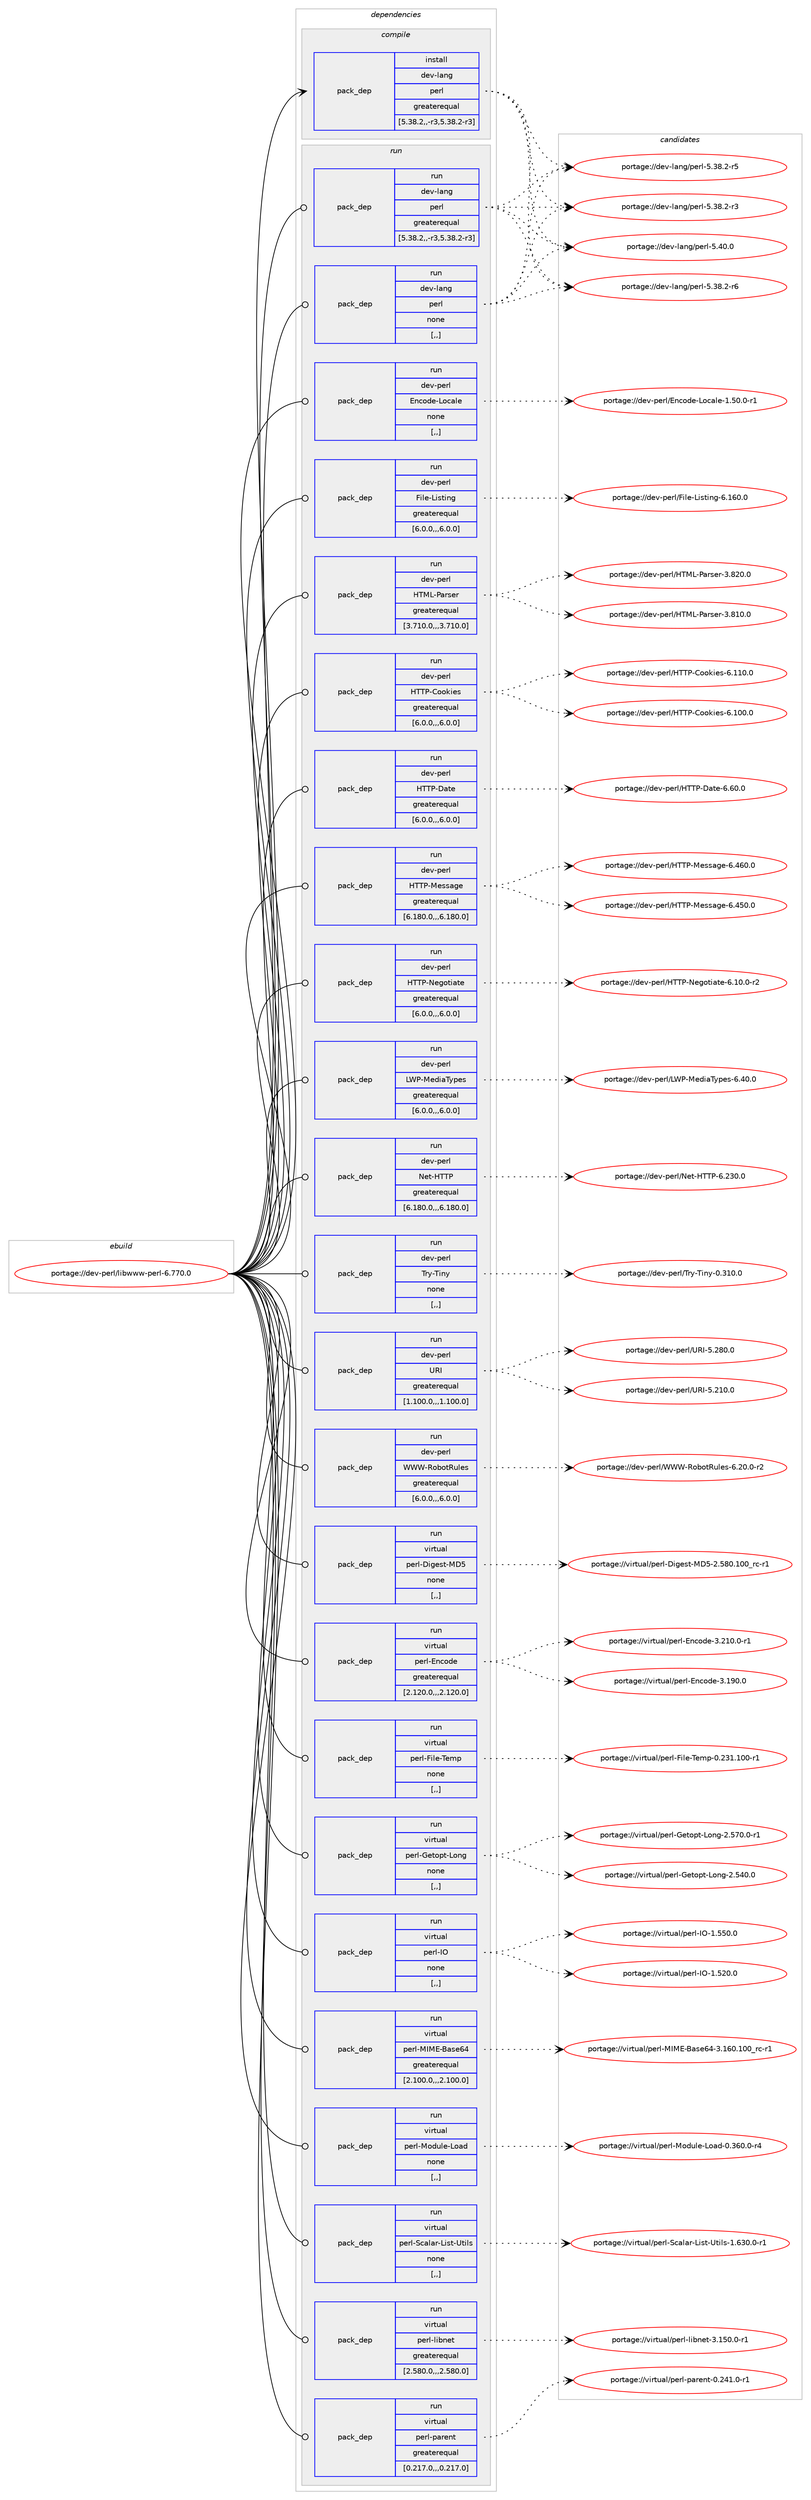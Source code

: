 digraph prolog {

# *************
# Graph options
# *************

newrank=true;
concentrate=true;
compound=true;
graph [rankdir=LR,fontname=Helvetica,fontsize=10,ranksep=1.5];#, ranksep=2.5, nodesep=0.2];
edge  [arrowhead=vee];
node  [fontname=Helvetica,fontsize=10];

# **********
# The ebuild
# **********

subgraph cluster_leftcol {
color=gray;
label=<<i>ebuild</i>>;
id [label="portage://dev-perl/libwww-perl-6.770.0", color=red, width=4, href="../dev-perl/libwww-perl-6.770.0.svg"];
}

# ****************
# The dependencies
# ****************

subgraph cluster_midcol {
color=gray;
label=<<i>dependencies</i>>;
subgraph cluster_compile {
fillcolor="#eeeeee";
style=filled;
label=<<i>compile</i>>;
subgraph pack108403 {
dependency139742 [label=<<TABLE BORDER="0" CELLBORDER="1" CELLSPACING="0" CELLPADDING="4" WIDTH="220"><TR><TD ROWSPAN="6" CELLPADDING="30">pack_dep</TD></TR><TR><TD WIDTH="110">install</TD></TR><TR><TD>dev-lang</TD></TR><TR><TD>perl</TD></TR><TR><TD>greaterequal</TD></TR><TR><TD>[5.38.2,,-r3,5.38.2-r3]</TD></TR></TABLE>>, shape=none, color=blue];
}
id:e -> dependency139742:w [weight=20,style="solid",arrowhead="vee"];
}
subgraph cluster_compileandrun {
fillcolor="#eeeeee";
style=filled;
label=<<i>compile and run</i>>;
}
subgraph cluster_run {
fillcolor="#eeeeee";
style=filled;
label=<<i>run</i>>;
subgraph pack108404 {
dependency139743 [label=<<TABLE BORDER="0" CELLBORDER="1" CELLSPACING="0" CELLPADDING="4" WIDTH="220"><TR><TD ROWSPAN="6" CELLPADDING="30">pack_dep</TD></TR><TR><TD WIDTH="110">run</TD></TR><TR><TD>dev-lang</TD></TR><TR><TD>perl</TD></TR><TR><TD>greaterequal</TD></TR><TR><TD>[5.38.2,,-r3,5.38.2-r3]</TD></TR></TABLE>>, shape=none, color=blue];
}
id:e -> dependency139743:w [weight=20,style="solid",arrowhead="odot"];
subgraph pack108405 {
dependency139744 [label=<<TABLE BORDER="0" CELLBORDER="1" CELLSPACING="0" CELLPADDING="4" WIDTH="220"><TR><TD ROWSPAN="6" CELLPADDING="30">pack_dep</TD></TR><TR><TD WIDTH="110">run</TD></TR><TR><TD>dev-lang</TD></TR><TR><TD>perl</TD></TR><TR><TD>none</TD></TR><TR><TD>[,,]</TD></TR></TABLE>>, shape=none, color=blue];
}
id:e -> dependency139744:w [weight=20,style="solid",arrowhead="odot"];
subgraph pack108406 {
dependency139745 [label=<<TABLE BORDER="0" CELLBORDER="1" CELLSPACING="0" CELLPADDING="4" WIDTH="220"><TR><TD ROWSPAN="6" CELLPADDING="30">pack_dep</TD></TR><TR><TD WIDTH="110">run</TD></TR><TR><TD>dev-perl</TD></TR><TR><TD>Encode-Locale</TD></TR><TR><TD>none</TD></TR><TR><TD>[,,]</TD></TR></TABLE>>, shape=none, color=blue];
}
id:e -> dependency139745:w [weight=20,style="solid",arrowhead="odot"];
subgraph pack108407 {
dependency139746 [label=<<TABLE BORDER="0" CELLBORDER="1" CELLSPACING="0" CELLPADDING="4" WIDTH="220"><TR><TD ROWSPAN="6" CELLPADDING="30">pack_dep</TD></TR><TR><TD WIDTH="110">run</TD></TR><TR><TD>dev-perl</TD></TR><TR><TD>File-Listing</TD></TR><TR><TD>greaterequal</TD></TR><TR><TD>[6.0.0,,,6.0.0]</TD></TR></TABLE>>, shape=none, color=blue];
}
id:e -> dependency139746:w [weight=20,style="solid",arrowhead="odot"];
subgraph pack108408 {
dependency139747 [label=<<TABLE BORDER="0" CELLBORDER="1" CELLSPACING="0" CELLPADDING="4" WIDTH="220"><TR><TD ROWSPAN="6" CELLPADDING="30">pack_dep</TD></TR><TR><TD WIDTH="110">run</TD></TR><TR><TD>dev-perl</TD></TR><TR><TD>HTML-Parser</TD></TR><TR><TD>greaterequal</TD></TR><TR><TD>[3.710.0,,,3.710.0]</TD></TR></TABLE>>, shape=none, color=blue];
}
id:e -> dependency139747:w [weight=20,style="solid",arrowhead="odot"];
subgraph pack108409 {
dependency139748 [label=<<TABLE BORDER="0" CELLBORDER="1" CELLSPACING="0" CELLPADDING="4" WIDTH="220"><TR><TD ROWSPAN="6" CELLPADDING="30">pack_dep</TD></TR><TR><TD WIDTH="110">run</TD></TR><TR><TD>dev-perl</TD></TR><TR><TD>HTTP-Cookies</TD></TR><TR><TD>greaterequal</TD></TR><TR><TD>[6.0.0,,,6.0.0]</TD></TR></TABLE>>, shape=none, color=blue];
}
id:e -> dependency139748:w [weight=20,style="solid",arrowhead="odot"];
subgraph pack108410 {
dependency139749 [label=<<TABLE BORDER="0" CELLBORDER="1" CELLSPACING="0" CELLPADDING="4" WIDTH="220"><TR><TD ROWSPAN="6" CELLPADDING="30">pack_dep</TD></TR><TR><TD WIDTH="110">run</TD></TR><TR><TD>dev-perl</TD></TR><TR><TD>HTTP-Date</TD></TR><TR><TD>greaterequal</TD></TR><TR><TD>[6.0.0,,,6.0.0]</TD></TR></TABLE>>, shape=none, color=blue];
}
id:e -> dependency139749:w [weight=20,style="solid",arrowhead="odot"];
subgraph pack108411 {
dependency139750 [label=<<TABLE BORDER="0" CELLBORDER="1" CELLSPACING="0" CELLPADDING="4" WIDTH="220"><TR><TD ROWSPAN="6" CELLPADDING="30">pack_dep</TD></TR><TR><TD WIDTH="110">run</TD></TR><TR><TD>dev-perl</TD></TR><TR><TD>HTTP-Message</TD></TR><TR><TD>greaterequal</TD></TR><TR><TD>[6.180.0,,,6.180.0]</TD></TR></TABLE>>, shape=none, color=blue];
}
id:e -> dependency139750:w [weight=20,style="solid",arrowhead="odot"];
subgraph pack108412 {
dependency139751 [label=<<TABLE BORDER="0" CELLBORDER="1" CELLSPACING="0" CELLPADDING="4" WIDTH="220"><TR><TD ROWSPAN="6" CELLPADDING="30">pack_dep</TD></TR><TR><TD WIDTH="110">run</TD></TR><TR><TD>dev-perl</TD></TR><TR><TD>HTTP-Negotiate</TD></TR><TR><TD>greaterequal</TD></TR><TR><TD>[6.0.0,,,6.0.0]</TD></TR></TABLE>>, shape=none, color=blue];
}
id:e -> dependency139751:w [weight=20,style="solid",arrowhead="odot"];
subgraph pack108413 {
dependency139752 [label=<<TABLE BORDER="0" CELLBORDER="1" CELLSPACING="0" CELLPADDING="4" WIDTH="220"><TR><TD ROWSPAN="6" CELLPADDING="30">pack_dep</TD></TR><TR><TD WIDTH="110">run</TD></TR><TR><TD>dev-perl</TD></TR><TR><TD>LWP-MediaTypes</TD></TR><TR><TD>greaterequal</TD></TR><TR><TD>[6.0.0,,,6.0.0]</TD></TR></TABLE>>, shape=none, color=blue];
}
id:e -> dependency139752:w [weight=20,style="solid",arrowhead="odot"];
subgraph pack108414 {
dependency139753 [label=<<TABLE BORDER="0" CELLBORDER="1" CELLSPACING="0" CELLPADDING="4" WIDTH="220"><TR><TD ROWSPAN="6" CELLPADDING="30">pack_dep</TD></TR><TR><TD WIDTH="110">run</TD></TR><TR><TD>dev-perl</TD></TR><TR><TD>Net-HTTP</TD></TR><TR><TD>greaterequal</TD></TR><TR><TD>[6.180.0,,,6.180.0]</TD></TR></TABLE>>, shape=none, color=blue];
}
id:e -> dependency139753:w [weight=20,style="solid",arrowhead="odot"];
subgraph pack108415 {
dependency139754 [label=<<TABLE BORDER="0" CELLBORDER="1" CELLSPACING="0" CELLPADDING="4" WIDTH="220"><TR><TD ROWSPAN="6" CELLPADDING="30">pack_dep</TD></TR><TR><TD WIDTH="110">run</TD></TR><TR><TD>dev-perl</TD></TR><TR><TD>Try-Tiny</TD></TR><TR><TD>none</TD></TR><TR><TD>[,,]</TD></TR></TABLE>>, shape=none, color=blue];
}
id:e -> dependency139754:w [weight=20,style="solid",arrowhead="odot"];
subgraph pack108416 {
dependency139755 [label=<<TABLE BORDER="0" CELLBORDER="1" CELLSPACING="0" CELLPADDING="4" WIDTH="220"><TR><TD ROWSPAN="6" CELLPADDING="30">pack_dep</TD></TR><TR><TD WIDTH="110">run</TD></TR><TR><TD>dev-perl</TD></TR><TR><TD>URI</TD></TR><TR><TD>greaterequal</TD></TR><TR><TD>[1.100.0,,,1.100.0]</TD></TR></TABLE>>, shape=none, color=blue];
}
id:e -> dependency139755:w [weight=20,style="solid",arrowhead="odot"];
subgraph pack108417 {
dependency139756 [label=<<TABLE BORDER="0" CELLBORDER="1" CELLSPACING="0" CELLPADDING="4" WIDTH="220"><TR><TD ROWSPAN="6" CELLPADDING="30">pack_dep</TD></TR><TR><TD WIDTH="110">run</TD></TR><TR><TD>dev-perl</TD></TR><TR><TD>WWW-RobotRules</TD></TR><TR><TD>greaterequal</TD></TR><TR><TD>[6.0.0,,,6.0.0]</TD></TR></TABLE>>, shape=none, color=blue];
}
id:e -> dependency139756:w [weight=20,style="solid",arrowhead="odot"];
subgraph pack108418 {
dependency139757 [label=<<TABLE BORDER="0" CELLBORDER="1" CELLSPACING="0" CELLPADDING="4" WIDTH="220"><TR><TD ROWSPAN="6" CELLPADDING="30">pack_dep</TD></TR><TR><TD WIDTH="110">run</TD></TR><TR><TD>virtual</TD></TR><TR><TD>perl-Digest-MD5</TD></TR><TR><TD>none</TD></TR><TR><TD>[,,]</TD></TR></TABLE>>, shape=none, color=blue];
}
id:e -> dependency139757:w [weight=20,style="solid",arrowhead="odot"];
subgraph pack108419 {
dependency139758 [label=<<TABLE BORDER="0" CELLBORDER="1" CELLSPACING="0" CELLPADDING="4" WIDTH="220"><TR><TD ROWSPAN="6" CELLPADDING="30">pack_dep</TD></TR><TR><TD WIDTH="110">run</TD></TR><TR><TD>virtual</TD></TR><TR><TD>perl-Encode</TD></TR><TR><TD>greaterequal</TD></TR><TR><TD>[2.120.0,,,2.120.0]</TD></TR></TABLE>>, shape=none, color=blue];
}
id:e -> dependency139758:w [weight=20,style="solid",arrowhead="odot"];
subgraph pack108420 {
dependency139759 [label=<<TABLE BORDER="0" CELLBORDER="1" CELLSPACING="0" CELLPADDING="4" WIDTH="220"><TR><TD ROWSPAN="6" CELLPADDING="30">pack_dep</TD></TR><TR><TD WIDTH="110">run</TD></TR><TR><TD>virtual</TD></TR><TR><TD>perl-File-Temp</TD></TR><TR><TD>none</TD></TR><TR><TD>[,,]</TD></TR></TABLE>>, shape=none, color=blue];
}
id:e -> dependency139759:w [weight=20,style="solid",arrowhead="odot"];
subgraph pack108421 {
dependency139760 [label=<<TABLE BORDER="0" CELLBORDER="1" CELLSPACING="0" CELLPADDING="4" WIDTH="220"><TR><TD ROWSPAN="6" CELLPADDING="30">pack_dep</TD></TR><TR><TD WIDTH="110">run</TD></TR><TR><TD>virtual</TD></TR><TR><TD>perl-Getopt-Long</TD></TR><TR><TD>none</TD></TR><TR><TD>[,,]</TD></TR></TABLE>>, shape=none, color=blue];
}
id:e -> dependency139760:w [weight=20,style="solid",arrowhead="odot"];
subgraph pack108422 {
dependency139761 [label=<<TABLE BORDER="0" CELLBORDER="1" CELLSPACING="0" CELLPADDING="4" WIDTH="220"><TR><TD ROWSPAN="6" CELLPADDING="30">pack_dep</TD></TR><TR><TD WIDTH="110">run</TD></TR><TR><TD>virtual</TD></TR><TR><TD>perl-IO</TD></TR><TR><TD>none</TD></TR><TR><TD>[,,]</TD></TR></TABLE>>, shape=none, color=blue];
}
id:e -> dependency139761:w [weight=20,style="solid",arrowhead="odot"];
subgraph pack108423 {
dependency139762 [label=<<TABLE BORDER="0" CELLBORDER="1" CELLSPACING="0" CELLPADDING="4" WIDTH="220"><TR><TD ROWSPAN="6" CELLPADDING="30">pack_dep</TD></TR><TR><TD WIDTH="110">run</TD></TR><TR><TD>virtual</TD></TR><TR><TD>perl-MIME-Base64</TD></TR><TR><TD>greaterequal</TD></TR><TR><TD>[2.100.0,,,2.100.0]</TD></TR></TABLE>>, shape=none, color=blue];
}
id:e -> dependency139762:w [weight=20,style="solid",arrowhead="odot"];
subgraph pack108424 {
dependency139763 [label=<<TABLE BORDER="0" CELLBORDER="1" CELLSPACING="0" CELLPADDING="4" WIDTH="220"><TR><TD ROWSPAN="6" CELLPADDING="30">pack_dep</TD></TR><TR><TD WIDTH="110">run</TD></TR><TR><TD>virtual</TD></TR><TR><TD>perl-Module-Load</TD></TR><TR><TD>none</TD></TR><TR><TD>[,,]</TD></TR></TABLE>>, shape=none, color=blue];
}
id:e -> dependency139763:w [weight=20,style="solid",arrowhead="odot"];
subgraph pack108425 {
dependency139764 [label=<<TABLE BORDER="0" CELLBORDER="1" CELLSPACING="0" CELLPADDING="4" WIDTH="220"><TR><TD ROWSPAN="6" CELLPADDING="30">pack_dep</TD></TR><TR><TD WIDTH="110">run</TD></TR><TR><TD>virtual</TD></TR><TR><TD>perl-Scalar-List-Utils</TD></TR><TR><TD>none</TD></TR><TR><TD>[,,]</TD></TR></TABLE>>, shape=none, color=blue];
}
id:e -> dependency139764:w [weight=20,style="solid",arrowhead="odot"];
subgraph pack108426 {
dependency139765 [label=<<TABLE BORDER="0" CELLBORDER="1" CELLSPACING="0" CELLPADDING="4" WIDTH="220"><TR><TD ROWSPAN="6" CELLPADDING="30">pack_dep</TD></TR><TR><TD WIDTH="110">run</TD></TR><TR><TD>virtual</TD></TR><TR><TD>perl-libnet</TD></TR><TR><TD>greaterequal</TD></TR><TR><TD>[2.580.0,,,2.580.0]</TD></TR></TABLE>>, shape=none, color=blue];
}
id:e -> dependency139765:w [weight=20,style="solid",arrowhead="odot"];
subgraph pack108427 {
dependency139766 [label=<<TABLE BORDER="0" CELLBORDER="1" CELLSPACING="0" CELLPADDING="4" WIDTH="220"><TR><TD ROWSPAN="6" CELLPADDING="30">pack_dep</TD></TR><TR><TD WIDTH="110">run</TD></TR><TR><TD>virtual</TD></TR><TR><TD>perl-parent</TD></TR><TR><TD>greaterequal</TD></TR><TR><TD>[0.217.0,,,0.217.0]</TD></TR></TABLE>>, shape=none, color=blue];
}
id:e -> dependency139766:w [weight=20,style="solid",arrowhead="odot"];
}
}

# **************
# The candidates
# **************

subgraph cluster_choices {
rank=same;
color=gray;
label=<<i>candidates</i>>;

subgraph choice108403 {
color=black;
nodesep=1;
choice10010111845108971101034711210111410845534652484648 [label="portage://dev-lang/perl-5.40.0", color=red, width=4,href="../dev-lang/perl-5.40.0.svg"];
choice100101118451089711010347112101114108455346515646504511454 [label="portage://dev-lang/perl-5.38.2-r6", color=red, width=4,href="../dev-lang/perl-5.38.2-r6.svg"];
choice100101118451089711010347112101114108455346515646504511453 [label="portage://dev-lang/perl-5.38.2-r5", color=red, width=4,href="../dev-lang/perl-5.38.2-r5.svg"];
choice100101118451089711010347112101114108455346515646504511451 [label="portage://dev-lang/perl-5.38.2-r3", color=red, width=4,href="../dev-lang/perl-5.38.2-r3.svg"];
dependency139742:e -> choice10010111845108971101034711210111410845534652484648:w [style=dotted,weight="100"];
dependency139742:e -> choice100101118451089711010347112101114108455346515646504511454:w [style=dotted,weight="100"];
dependency139742:e -> choice100101118451089711010347112101114108455346515646504511453:w [style=dotted,weight="100"];
dependency139742:e -> choice100101118451089711010347112101114108455346515646504511451:w [style=dotted,weight="100"];
}
subgraph choice108404 {
color=black;
nodesep=1;
choice10010111845108971101034711210111410845534652484648 [label="portage://dev-lang/perl-5.40.0", color=red, width=4,href="../dev-lang/perl-5.40.0.svg"];
choice100101118451089711010347112101114108455346515646504511454 [label="portage://dev-lang/perl-5.38.2-r6", color=red, width=4,href="../dev-lang/perl-5.38.2-r6.svg"];
choice100101118451089711010347112101114108455346515646504511453 [label="portage://dev-lang/perl-5.38.2-r5", color=red, width=4,href="../dev-lang/perl-5.38.2-r5.svg"];
choice100101118451089711010347112101114108455346515646504511451 [label="portage://dev-lang/perl-5.38.2-r3", color=red, width=4,href="../dev-lang/perl-5.38.2-r3.svg"];
dependency139743:e -> choice10010111845108971101034711210111410845534652484648:w [style=dotted,weight="100"];
dependency139743:e -> choice100101118451089711010347112101114108455346515646504511454:w [style=dotted,weight="100"];
dependency139743:e -> choice100101118451089711010347112101114108455346515646504511453:w [style=dotted,weight="100"];
dependency139743:e -> choice100101118451089711010347112101114108455346515646504511451:w [style=dotted,weight="100"];
}
subgraph choice108405 {
color=black;
nodesep=1;
choice10010111845108971101034711210111410845534652484648 [label="portage://dev-lang/perl-5.40.0", color=red, width=4,href="../dev-lang/perl-5.40.0.svg"];
choice100101118451089711010347112101114108455346515646504511454 [label="portage://dev-lang/perl-5.38.2-r6", color=red, width=4,href="../dev-lang/perl-5.38.2-r6.svg"];
choice100101118451089711010347112101114108455346515646504511453 [label="portage://dev-lang/perl-5.38.2-r5", color=red, width=4,href="../dev-lang/perl-5.38.2-r5.svg"];
choice100101118451089711010347112101114108455346515646504511451 [label="portage://dev-lang/perl-5.38.2-r3", color=red, width=4,href="../dev-lang/perl-5.38.2-r3.svg"];
dependency139744:e -> choice10010111845108971101034711210111410845534652484648:w [style=dotted,weight="100"];
dependency139744:e -> choice100101118451089711010347112101114108455346515646504511454:w [style=dotted,weight="100"];
dependency139744:e -> choice100101118451089711010347112101114108455346515646504511453:w [style=dotted,weight="100"];
dependency139744:e -> choice100101118451089711010347112101114108455346515646504511451:w [style=dotted,weight="100"];
}
subgraph choice108406 {
color=black;
nodesep=1;
choice1001011184511210111410847691109911110010145761119997108101454946534846484511449 [label="portage://dev-perl/Encode-Locale-1.50.0-r1", color=red, width=4,href="../dev-perl/Encode-Locale-1.50.0-r1.svg"];
dependency139745:e -> choice1001011184511210111410847691109911110010145761119997108101454946534846484511449:w [style=dotted,weight="100"];
}
subgraph choice108407 {
color=black;
nodesep=1;
choice10010111845112101114108477010510810145761051151161051101034554464954484648 [label="portage://dev-perl/File-Listing-6.160.0", color=red, width=4,href="../dev-perl/File-Listing-6.160.0.svg"];
dependency139746:e -> choice10010111845112101114108477010510810145761051151161051101034554464954484648:w [style=dotted,weight="100"];
}
subgraph choice108408 {
color=black;
nodesep=1;
choice1001011184511210111410847728477764580971141151011144551465650484648 [label="portage://dev-perl/HTML-Parser-3.820.0", color=red, width=4,href="../dev-perl/HTML-Parser-3.820.0.svg"];
choice1001011184511210111410847728477764580971141151011144551465649484648 [label="portage://dev-perl/HTML-Parser-3.810.0", color=red, width=4,href="../dev-perl/HTML-Parser-3.810.0.svg"];
dependency139747:e -> choice1001011184511210111410847728477764580971141151011144551465650484648:w [style=dotted,weight="100"];
dependency139747:e -> choice1001011184511210111410847728477764580971141151011144551465649484648:w [style=dotted,weight="100"];
}
subgraph choice108409 {
color=black;
nodesep=1;
choice10010111845112101114108477284848045671111111071051011154554464949484648 [label="portage://dev-perl/HTTP-Cookies-6.110.0", color=red, width=4,href="../dev-perl/HTTP-Cookies-6.110.0.svg"];
choice10010111845112101114108477284848045671111111071051011154554464948484648 [label="portage://dev-perl/HTTP-Cookies-6.100.0", color=red, width=4,href="../dev-perl/HTTP-Cookies-6.100.0.svg"];
dependency139748:e -> choice10010111845112101114108477284848045671111111071051011154554464949484648:w [style=dotted,weight="100"];
dependency139748:e -> choice10010111845112101114108477284848045671111111071051011154554464948484648:w [style=dotted,weight="100"];
}
subgraph choice108410 {
color=black;
nodesep=1;
choice10010111845112101114108477284848045689711610145544654484648 [label="portage://dev-perl/HTTP-Date-6.60.0", color=red, width=4,href="../dev-perl/HTTP-Date-6.60.0.svg"];
dependency139749:e -> choice10010111845112101114108477284848045689711610145544654484648:w [style=dotted,weight="100"];
}
subgraph choice108411 {
color=black;
nodesep=1;
choice1001011184511210111410847728484804577101115115971031014554465254484648 [label="portage://dev-perl/HTTP-Message-6.460.0", color=red, width=4,href="../dev-perl/HTTP-Message-6.460.0.svg"];
choice1001011184511210111410847728484804577101115115971031014554465253484648 [label="portage://dev-perl/HTTP-Message-6.450.0", color=red, width=4,href="../dev-perl/HTTP-Message-6.450.0.svg"];
dependency139750:e -> choice1001011184511210111410847728484804577101115115971031014554465254484648:w [style=dotted,weight="100"];
dependency139750:e -> choice1001011184511210111410847728484804577101115115971031014554465253484648:w [style=dotted,weight="100"];
}
subgraph choice108412 {
color=black;
nodesep=1;
choice100101118451121011141084772848480457810110311111610597116101455446494846484511450 [label="portage://dev-perl/HTTP-Negotiate-6.10.0-r2", color=red, width=4,href="../dev-perl/HTTP-Negotiate-6.10.0-r2.svg"];
dependency139751:e -> choice100101118451121011141084772848480457810110311111610597116101455446494846484511450:w [style=dotted,weight="100"];
}
subgraph choice108413 {
color=black;
nodesep=1;
choice10010111845112101114108477687804577101100105978412111210111545544652484648 [label="portage://dev-perl/LWP-MediaTypes-6.40.0", color=red, width=4,href="../dev-perl/LWP-MediaTypes-6.40.0.svg"];
dependency139752:e -> choice10010111845112101114108477687804577101100105978412111210111545544652484648:w [style=dotted,weight="100"];
}
subgraph choice108414 {
color=black;
nodesep=1;
choice10010111845112101114108477810111645728484804554465051484648 [label="portage://dev-perl/Net-HTTP-6.230.0", color=red, width=4,href="../dev-perl/Net-HTTP-6.230.0.svg"];
dependency139753:e -> choice10010111845112101114108477810111645728484804554465051484648:w [style=dotted,weight="100"];
}
subgraph choice108415 {
color=black;
nodesep=1;
choice10010111845112101114108478411412145841051101214548465149484648 [label="portage://dev-perl/Try-Tiny-0.310.0", color=red, width=4,href="../dev-perl/Try-Tiny-0.310.0.svg"];
dependency139754:e -> choice10010111845112101114108478411412145841051101214548465149484648:w [style=dotted,weight="100"];
}
subgraph choice108416 {
color=black;
nodesep=1;
choice10010111845112101114108478582734553465056484648 [label="portage://dev-perl/URI-5.280.0", color=red, width=4,href="../dev-perl/URI-5.280.0.svg"];
choice10010111845112101114108478582734553465049484648 [label="portage://dev-perl/URI-5.210.0", color=red, width=4,href="../dev-perl/URI-5.210.0.svg"];
dependency139755:e -> choice10010111845112101114108478582734553465056484648:w [style=dotted,weight="100"];
dependency139755:e -> choice10010111845112101114108478582734553465049484648:w [style=dotted,weight="100"];
}
subgraph choice108417 {
color=black;
nodesep=1;
choice100101118451121011141084787878745821119811111682117108101115455446504846484511450 [label="portage://dev-perl/WWW-RobotRules-6.20.0-r2", color=red, width=4,href="../dev-perl/WWW-RobotRules-6.20.0-r2.svg"];
dependency139756:e -> choice100101118451121011141084787878745821119811111682117108101115455446504846484511450:w [style=dotted,weight="100"];
}
subgraph choice108418 {
color=black;
nodesep=1;
choice11810511411611797108471121011141084568105103101115116457768534550465356484649484895114994511449 [label="portage://virtual/perl-Digest-MD5-2.580.100_rc-r1", color=red, width=4,href="../virtual/perl-Digest-MD5-2.580.100_rc-r1.svg"];
dependency139757:e -> choice11810511411611797108471121011141084568105103101115116457768534550465356484649484895114994511449:w [style=dotted,weight="100"];
}
subgraph choice108419 {
color=black;
nodesep=1;
choice118105114116117971084711210111410845691109911110010145514650494846484511449 [label="portage://virtual/perl-Encode-3.210.0-r1", color=red, width=4,href="../virtual/perl-Encode-3.210.0-r1.svg"];
choice11810511411611797108471121011141084569110991111001014551464957484648 [label="portage://virtual/perl-Encode-3.190.0", color=red, width=4,href="../virtual/perl-Encode-3.190.0.svg"];
dependency139758:e -> choice118105114116117971084711210111410845691109911110010145514650494846484511449:w [style=dotted,weight="100"];
dependency139758:e -> choice11810511411611797108471121011141084569110991111001014551464957484648:w [style=dotted,weight="100"];
}
subgraph choice108420 {
color=black;
nodesep=1;
choice118105114116117971084711210111410845701051081014584101109112454846505149464948484511449 [label="portage://virtual/perl-File-Temp-0.231.100-r1", color=red, width=4,href="../virtual/perl-File-Temp-0.231.100-r1.svg"];
dependency139759:e -> choice118105114116117971084711210111410845701051081014584101109112454846505149464948484511449:w [style=dotted,weight="100"];
}
subgraph choice108421 {
color=black;
nodesep=1;
choice11810511411611797108471121011141084571101116111112116457611111010345504653554846484511449 [label="portage://virtual/perl-Getopt-Long-2.570.0-r1", color=red, width=4,href="../virtual/perl-Getopt-Long-2.570.0-r1.svg"];
choice1181051141161179710847112101114108457110111611111211645761111101034550465352484648 [label="portage://virtual/perl-Getopt-Long-2.540.0", color=red, width=4,href="../virtual/perl-Getopt-Long-2.540.0.svg"];
dependency139760:e -> choice11810511411611797108471121011141084571101116111112116457611111010345504653554846484511449:w [style=dotted,weight="100"];
dependency139760:e -> choice1181051141161179710847112101114108457110111611111211645761111101034550465352484648:w [style=dotted,weight="100"];
}
subgraph choice108422 {
color=black;
nodesep=1;
choice11810511411611797108471121011141084573794549465353484648 [label="portage://virtual/perl-IO-1.550.0", color=red, width=4,href="../virtual/perl-IO-1.550.0.svg"];
choice11810511411611797108471121011141084573794549465350484648 [label="portage://virtual/perl-IO-1.520.0", color=red, width=4,href="../virtual/perl-IO-1.520.0.svg"];
dependency139761:e -> choice11810511411611797108471121011141084573794549465353484648:w [style=dotted,weight="100"];
dependency139761:e -> choice11810511411611797108471121011141084573794549465350484648:w [style=dotted,weight="100"];
}
subgraph choice108423 {
color=black;
nodesep=1;
choice1181051141161179710847112101114108457773776945669711510154524551464954484649484895114994511449 [label="portage://virtual/perl-MIME-Base64-3.160.100_rc-r1", color=red, width=4,href="../virtual/perl-MIME-Base64-3.160.100_rc-r1.svg"];
dependency139762:e -> choice1181051141161179710847112101114108457773776945669711510154524551464954484649484895114994511449:w [style=dotted,weight="100"];
}
subgraph choice108424 {
color=black;
nodesep=1;
choice1181051141161179710847112101114108457711110011710810145761119710045484651544846484511452 [label="portage://virtual/perl-Module-Load-0.360.0-r4", color=red, width=4,href="../virtual/perl-Module-Load-0.360.0-r4.svg"];
dependency139763:e -> choice1181051141161179710847112101114108457711110011710810145761119710045484651544846484511452:w [style=dotted,weight="100"];
}
subgraph choice108425 {
color=black;
nodesep=1;
choice118105114116117971084711210111410845839997108971144576105115116458511610510811545494654514846484511449 [label="portage://virtual/perl-Scalar-List-Utils-1.630.0-r1", color=red, width=4,href="../virtual/perl-Scalar-List-Utils-1.630.0-r1.svg"];
dependency139764:e -> choice118105114116117971084711210111410845839997108971144576105115116458511610510811545494654514846484511449:w [style=dotted,weight="100"];
}
subgraph choice108426 {
color=black;
nodesep=1;
choice1181051141161179710847112101114108451081059811010111645514649534846484511449 [label="portage://virtual/perl-libnet-3.150.0-r1", color=red, width=4,href="../virtual/perl-libnet-3.150.0-r1.svg"];
dependency139765:e -> choice1181051141161179710847112101114108451081059811010111645514649534846484511449:w [style=dotted,weight="100"];
}
subgraph choice108427 {
color=black;
nodesep=1;
choice1181051141161179710847112101114108451129711410111011645484650524946484511449 [label="portage://virtual/perl-parent-0.241.0-r1", color=red, width=4,href="../virtual/perl-parent-0.241.0-r1.svg"];
dependency139766:e -> choice1181051141161179710847112101114108451129711410111011645484650524946484511449:w [style=dotted,weight="100"];
}
}

}
